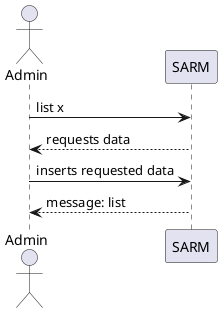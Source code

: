@startuml
actor Admin as actor
participant SARM as sarm

actor -> sarm: list x
sarm --> actor: requests data
actor -> sarm: inserts requested data
sarm --> actor: message: list

@enduml